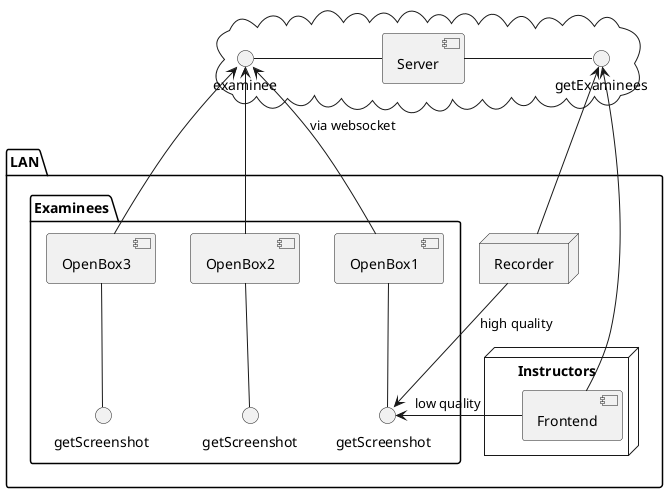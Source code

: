 @startuml
package LAN {
    package Examinees {
        [OpenBox1] -- "getScreenshot  "
        [OpenBox2] -- "getScreenshot"
        [OpenBox3] -- "getScreenshot "
    }

    node Instructors {
        [Frontend]
    }

    node Recorder
}

cloud {
    [Server] -left- "examinee" : "                           "
    [Server] -right- "getExaminees"  : "                           "
}

[OpenBox1] -up-> "examinee" : "via websocket"
[OpenBox2] -up-> "examinee"
[OpenBox3] -up-> "examinee"

[Frontend] -left-> "getExaminees"
[Frontend] -left-> "getScreenshot  " : "low quality       "

Recorder --> "getExaminees"
Recorder -down-> "getScreenshot  " : "high quality"
@enduml